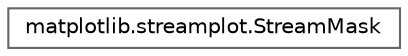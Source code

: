 digraph "Graphical Class Hierarchy"
{
 // LATEX_PDF_SIZE
  bgcolor="transparent";
  edge [fontname=Helvetica,fontsize=10,labelfontname=Helvetica,labelfontsize=10];
  node [fontname=Helvetica,fontsize=10,shape=box,height=0.2,width=0.4];
  rankdir="LR";
  Node0 [id="Node000000",label="matplotlib.streamplot.StreamMask",height=0.2,width=0.4,color="grey40", fillcolor="white", style="filled",URL="$dc/d8c/classmatplotlib_1_1streamplot_1_1StreamMask.html",tooltip=" "];
}
